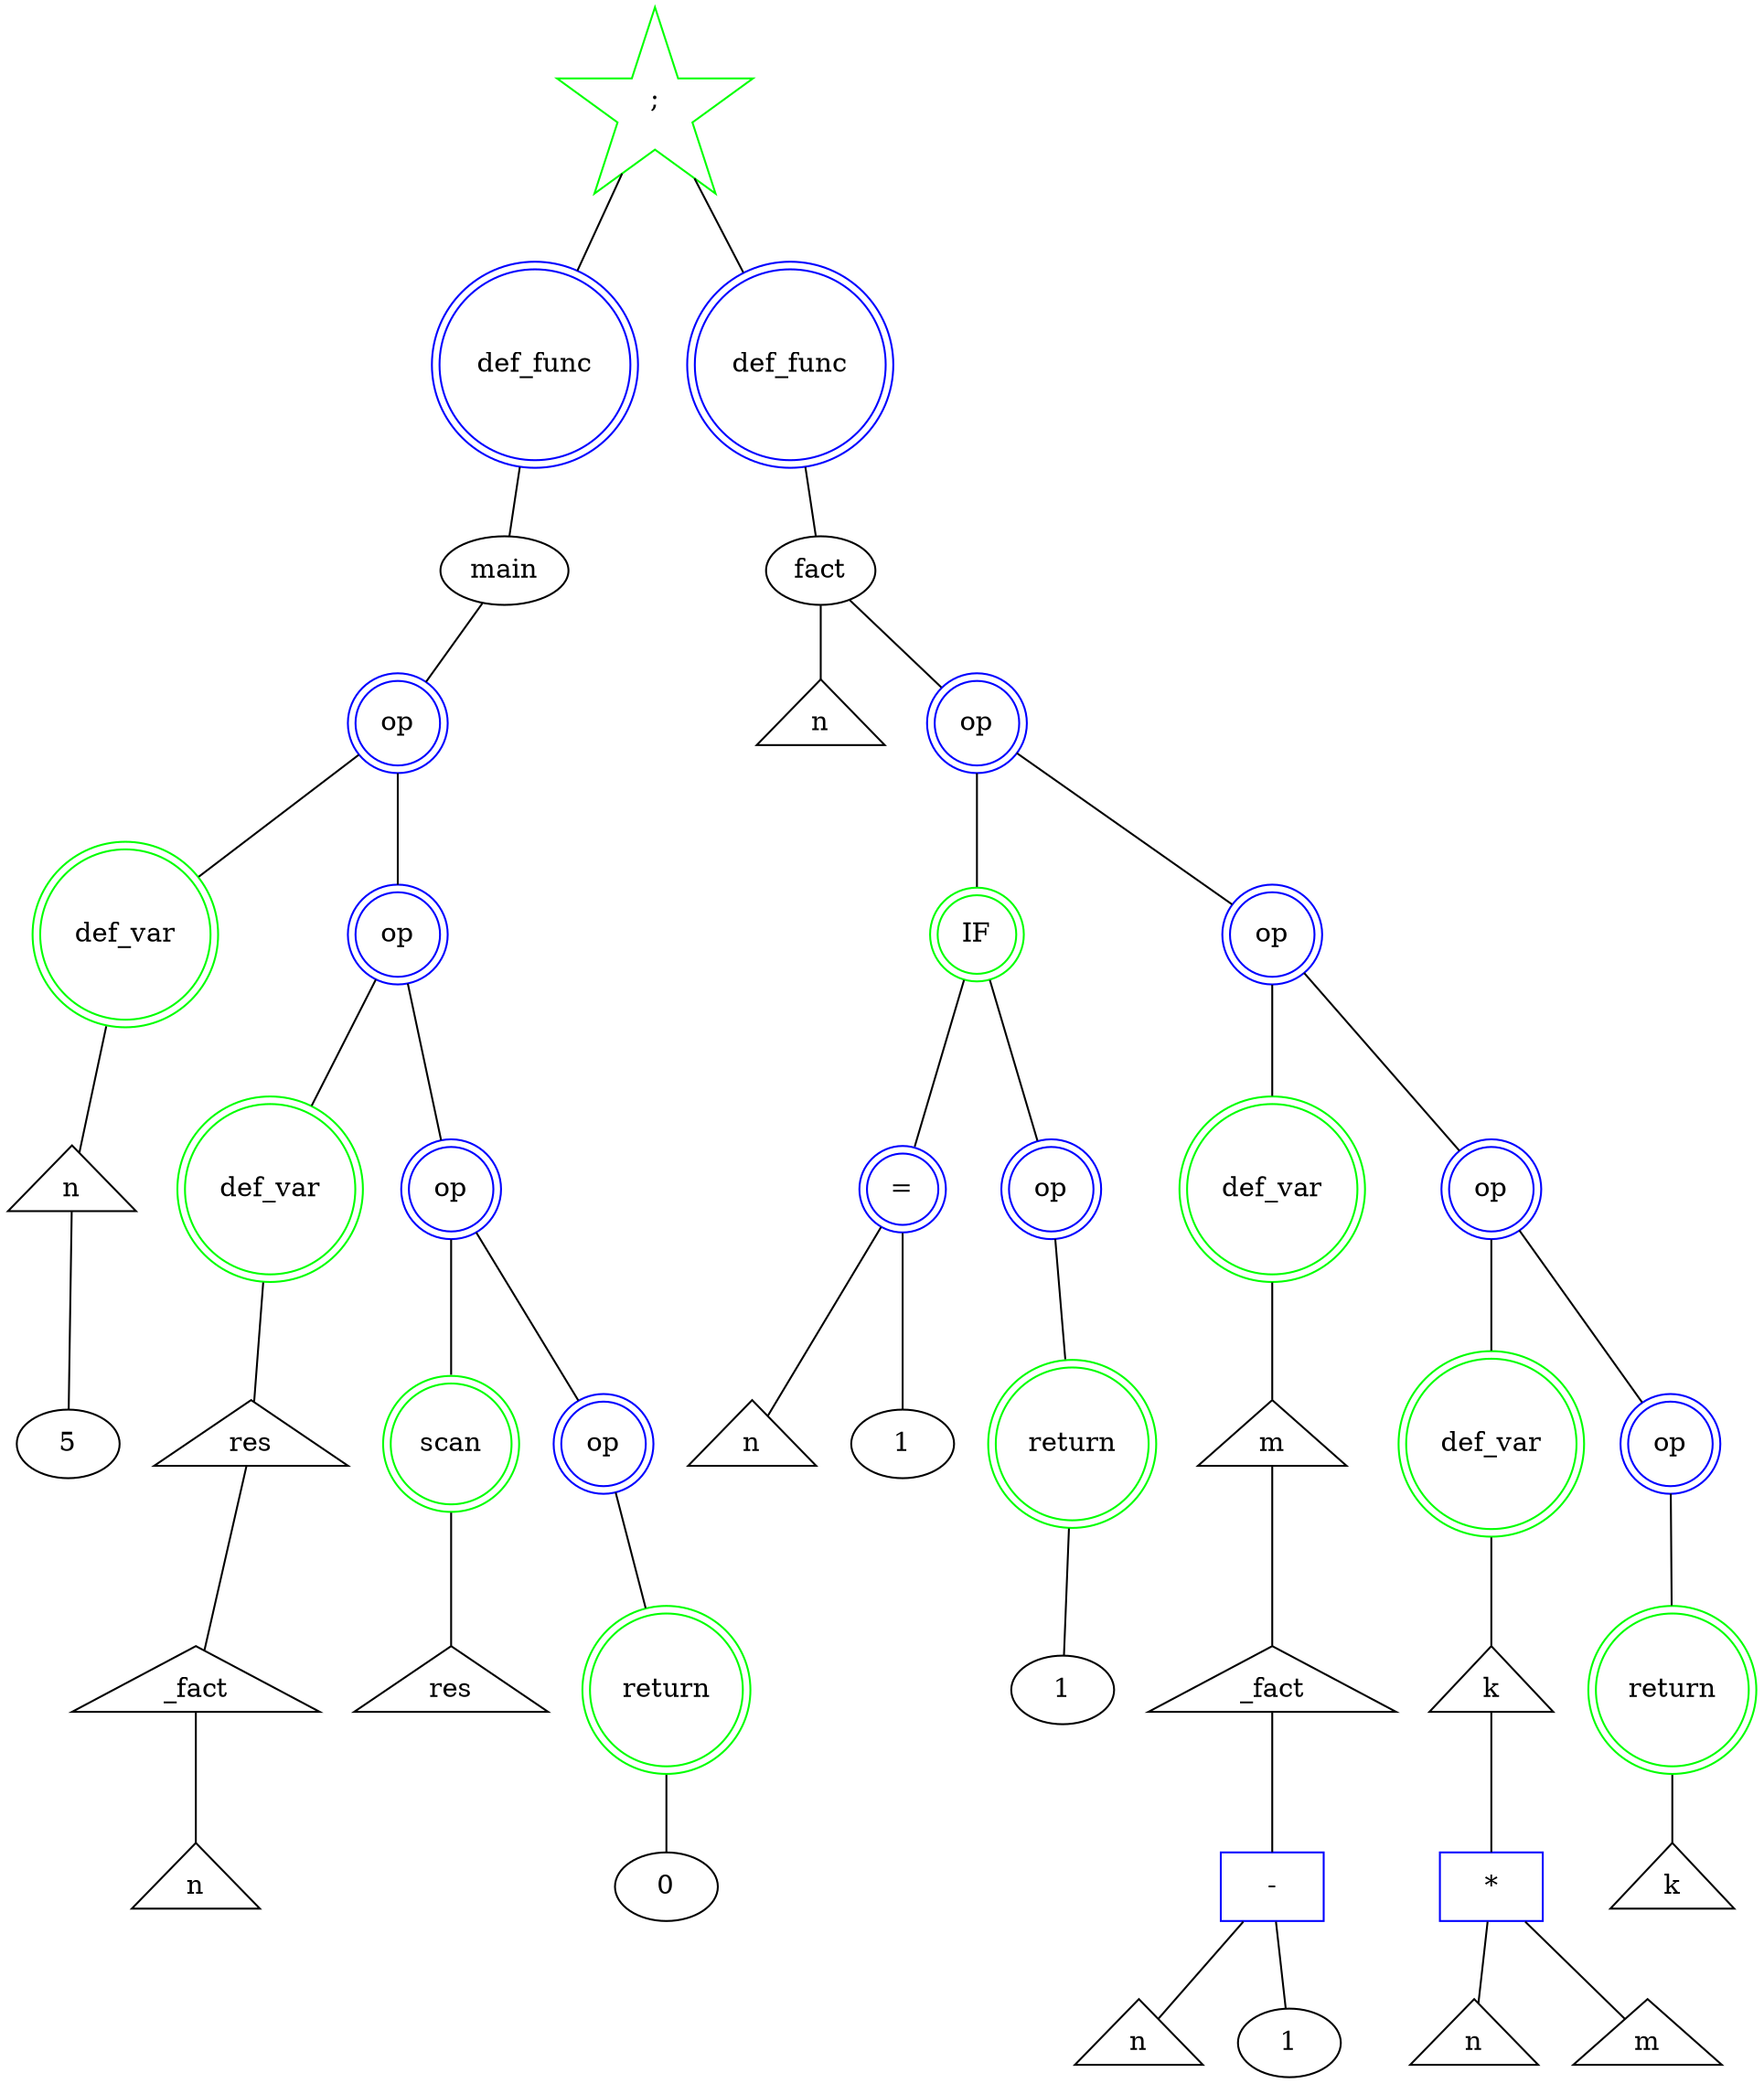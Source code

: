 graph astdump {
_0P[shape=star, color=green,label=";"]
_0P -- _21DF;
_21DF[shape=doublecircle, color=blue,label="def_func"]
_0P -- _49DF;
_49DF[shape=doublecircle, color=blue,label="def_func"]
_21DF[shape=doublecircle, color=blue,label="def_func"]
_21DF -- _20FN;
_20FN [label="main"]
_20FN -- _4OP;
_4OP[shape=doublecircle, color=blue,label="op"]
_4OP -- _0SO;
_4OP -- _9OP;
_0SO[shape=doublecircle, color=green,label="def_var"]
_0SO -- _6V;
_6V [shape=triangle,label="n"]
_6V -- _8N5;
_8N5 [label="5"]
_9OP[shape=doublecircle, color=blue,label="op"]
_9OP -- _5SO;
_9OP -- _14OP;
_5SO[shape=doublecircle, color=green,label="def_var"]
_5SO -- _11V;
_11V [shape=triangle,label="res"]
_11V -- _13CF;
_13CF [shape=triangle,label="_fact"]
_13CF [shape=triangle,label="_fact"]
_13CF -- _15V;
_15V [shape=triangle,label="n"]
_14OP[shape=doublecircle, color=blue,label="op"]
_14OP -- _10SO;
_14OP -- _19OP;
_10SO[shape=doublecircle, color=green,label="scan"]
_10SO -- _20V;
_20V [shape=triangle,label="res"]
_19OP[shape=doublecircle, color=blue,label="op"]
_19OP -- _15SO;
_15SO[shape=doublecircle, color=green,label="return"]
_15SO -- _25N0;
_25N0 [label="0"]
_49DF[shape=doublecircle, color=blue,label="def_func"]
_49DF -- _48FN;
_48FN [label="fact"]
_48FN -- _33V;
_33V [shape=triangle,label="n"]
_48FN -- _32OP;
_32OP[shape=doublecircle, color=blue,label="op"]
_32OP -- _22SO;
_32OP -- _37OP;
_22SO[shape=doublecircle, color=green,label="IF"]
_22SO -- _23BOP;
_22SO -- _28OP;
_23BOP[shape=doublecircle, color=blue,label="="]
_23BOP -- _38V;
_38V [shape=triangle,label="n"]
_23BOP -- _40N1;
_40N1 [label="1"]
_28OP[shape=doublecircle, color=blue,label="op"]
_28OP -- _24SO;
_24SO[shape=doublecircle, color=green,label="return"]
_24SO -- _44N1;
_44N1 [label="1"]
_37OP[shape=doublecircle, color=blue,label="op"]
_37OP -- _33SO;
_37OP -- _42OP;
_33SO[shape=doublecircle, color=green,label="def_var"]
_33SO -- _49V;
_49V [shape=triangle,label="m"]
_49V -- _51CF;
_51CF [shape=triangle,label="_fact"]
_51CF [shape=triangle,label="_fact"]
_51CF -- _56MO1;
_56MO1 [label="1"]
_56MO1[shape=box, color=blue,label="-"]
_56MO1 -- _53V;
_53V [shape=triangle,label="n"]
_56MO1 -- _55N1;
_55N1 [label="1"]
_42OP[shape=doublecircle, color=blue,label="op"]
_42OP -- _38SO;
_42OP -- _47OP;
_38SO[shape=doublecircle, color=green,label="def_var"]
_38SO -- _59V;
_59V [shape=triangle,label="k"]
_59V -- _64MO3;
_64MO3 [label="3"]
_64MO3[shape=box, color=blue,label="*"]
_64MO3 -- _61V;
_61V [shape=triangle,label="n"]
_64MO3 -- _63V;
_63V [shape=triangle,label="m"]
_47OP[shape=doublecircle, color=blue,label="op"]
_47OP -- _43SO;
_43SO[shape=doublecircle, color=green,label="return"]
_43SO -- _67V;
_67V [shape=triangle,label="k"]
}
